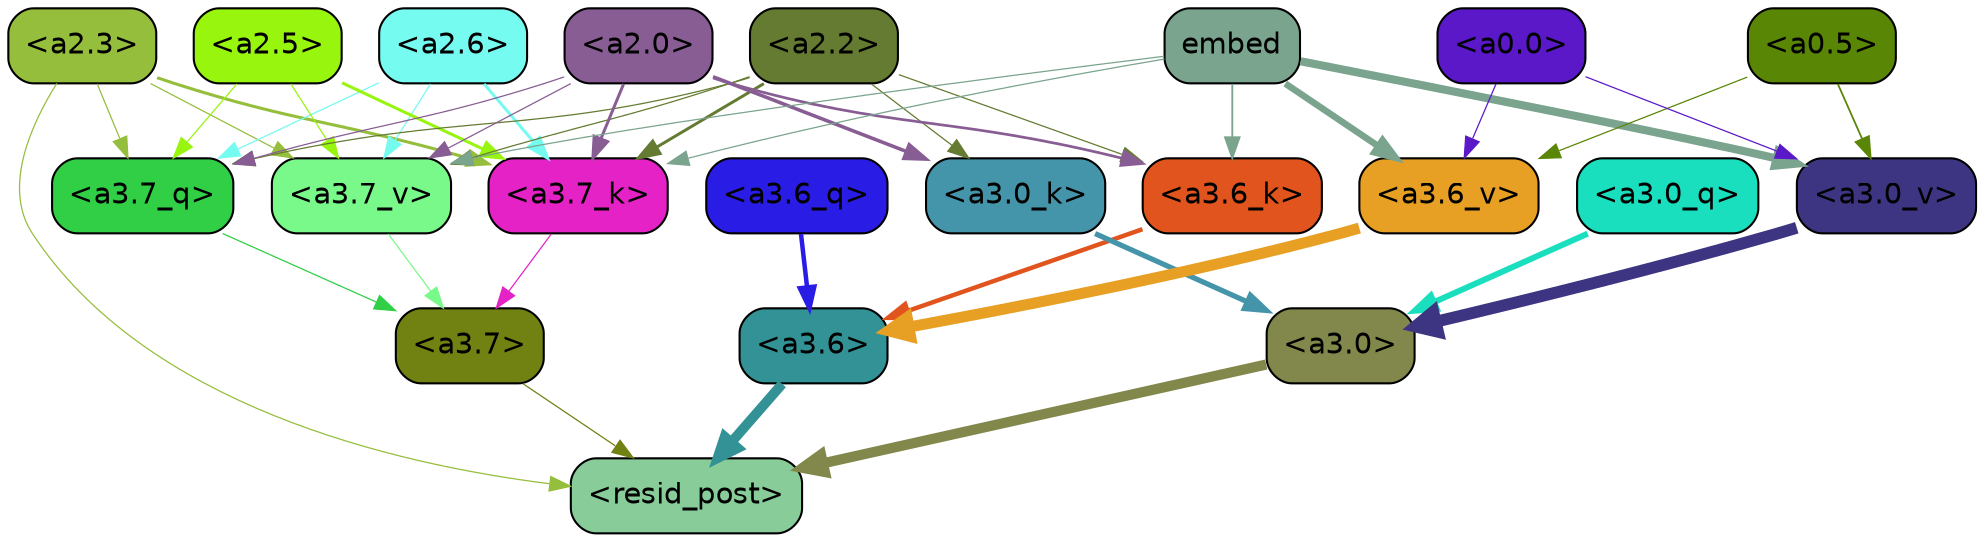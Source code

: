 strict digraph "" {
	graph [bgcolor=transparent,
		layout=dot,
		overlap=false,
		splines=true
	];
	"<a3.7>"	[color=black,
		fillcolor="#718112",
		fontname=Helvetica,
		shape=box,
		style="filled, rounded"];
	"<resid_post>"	[color=black,
		fillcolor="#88cc99",
		fontname=Helvetica,
		shape=box,
		style="filled, rounded"];
	"<a3.7>" -> "<resid_post>"	[color="#718112",
		penwidth=0.6];
	"<a3.6>"	[color=black,
		fillcolor="#329295",
		fontname=Helvetica,
		shape=box,
		style="filled, rounded"];
	"<a3.6>" -> "<resid_post>"	[color="#329295",
		penwidth=4.746312499046326];
	"<a3.0>"	[color=black,
		fillcolor="#82884b",
		fontname=Helvetica,
		shape=box,
		style="filled, rounded"];
	"<a3.0>" -> "<resid_post>"	[color="#82884b",
		penwidth=4.896343111991882];
	"<a2.3>"	[color=black,
		fillcolor="#96be3d",
		fontname=Helvetica,
		shape=box,
		style="filled, rounded"];
	"<a2.3>" -> "<resid_post>"	[color="#96be3d",
		penwidth=0.6];
	"<a3.7_q>"	[color=black,
		fillcolor="#30cf46",
		fontname=Helvetica,
		shape=box,
		style="filled, rounded"];
	"<a2.3>" -> "<a3.7_q>"	[color="#96be3d",
		penwidth=0.6];
	"<a3.7_k>"	[color=black,
		fillcolor="#e522c5",
		fontname=Helvetica,
		shape=box,
		style="filled, rounded"];
	"<a2.3>" -> "<a3.7_k>"	[color="#96be3d",
		penwidth=1.467104621231556];
	"<a3.7_v>"	[color=black,
		fillcolor="#79f989",
		fontname=Helvetica,
		shape=box,
		style="filled, rounded"];
	"<a2.3>" -> "<a3.7_v>"	[color="#96be3d",
		penwidth=0.6];
	"<a3.7_q>" -> "<a3.7>"	[color="#30cf46",
		penwidth=0.6];
	"<a3.6_q>"	[color=black,
		fillcolor="#281ce5",
		fontname=Helvetica,
		shape=box,
		style="filled, rounded"];
	"<a3.6_q>" -> "<a3.6>"	[color="#281ce5",
		penwidth=2.160832464694977];
	"<a3.0_q>"	[color=black,
		fillcolor="#1adfbe",
		fontname=Helvetica,
		shape=box,
		style="filled, rounded"];
	"<a3.0_q>" -> "<a3.0>"	[color="#1adfbe",
		penwidth=2.870753765106201];
	"<a3.7_k>" -> "<a3.7>"	[color="#e522c5",
		penwidth=0.6];
	"<a3.6_k>"	[color=black,
		fillcolor="#e1541d",
		fontname=Helvetica,
		shape=box,
		style="filled, rounded"];
	"<a3.6_k>" -> "<a3.6>"	[color="#e1541d",
		penwidth=2.13908451795578];
	"<a3.0_k>"	[color=black,
		fillcolor="#4595aa",
		fontname=Helvetica,
		shape=box,
		style="filled, rounded"];
	"<a3.0_k>" -> "<a3.0>"	[color="#4595aa",
		penwidth=2.520303964614868];
	"<a3.7_v>" -> "<a3.7>"	[color="#79f989",
		penwidth=0.6];
	"<a3.6_v>"	[color=black,
		fillcolor="#e8a024",
		fontname=Helvetica,
		shape=box,
		style="filled, rounded"];
	"<a3.6_v>" -> "<a3.6>"	[color="#e8a024",
		penwidth=5.297133803367615];
	"<a3.0_v>"	[color=black,
		fillcolor="#3d3582",
		fontname=Helvetica,
		shape=box,
		style="filled, rounded"];
	"<a3.0_v>" -> "<a3.0>"	[color="#3d3582",
		penwidth=5.680712580680847];
	"<a2.6>"	[color=black,
		fillcolor="#76fbf1",
		fontname=Helvetica,
		shape=box,
		style="filled, rounded"];
	"<a2.6>" -> "<a3.7_q>"	[color="#76fbf1",
		penwidth=0.6];
	"<a2.6>" -> "<a3.7_k>"	[color="#76fbf1",
		penwidth=1.4453159049153328];
	"<a2.6>" -> "<a3.7_v>"	[color="#76fbf1",
		penwidth=0.6];
	"<a2.5>"	[color=black,
		fillcolor="#98f50e",
		fontname=Helvetica,
		shape=box,
		style="filled, rounded"];
	"<a2.5>" -> "<a3.7_q>"	[color="#98f50e",
		penwidth=0.6];
	"<a2.5>" -> "<a3.7_k>"	[color="#98f50e",
		penwidth=1.4526091292500496];
	"<a2.5>" -> "<a3.7_v>"	[color="#98f50e",
		penwidth=0.6];
	"<a2.2>"	[color=black,
		fillcolor="#647b31",
		fontname=Helvetica,
		shape=box,
		style="filled, rounded"];
	"<a2.2>" -> "<a3.7_q>"	[color="#647b31",
		penwidth=0.6];
	"<a2.2>" -> "<a3.7_k>"	[color="#647b31",
		penwidth=1.4310357049107552];
	"<a2.2>" -> "<a3.6_k>"	[color="#647b31",
		penwidth=0.6];
	"<a2.2>" -> "<a3.0_k>"	[color="#647b31",
		penwidth=0.6];
	"<a2.2>" -> "<a3.7_v>"	[color="#647b31",
		penwidth=0.6];
	"<a2.0>"	[color=black,
		fillcolor="#885d93",
		fontname=Helvetica,
		shape=box,
		style="filled, rounded"];
	"<a2.0>" -> "<a3.7_q>"	[color="#885d93",
		penwidth=0.6];
	"<a2.0>" -> "<a3.7_k>"	[color="#885d93",
		penwidth=1.4314699843525887];
	"<a2.0>" -> "<a3.6_k>"	[color="#885d93",
		penwidth=1.2950235605239868];
	"<a2.0>" -> "<a3.0_k>"	[color="#885d93",
		penwidth=1.712992787361145];
	"<a2.0>" -> "<a3.7_v>"	[color="#885d93",
		penwidth=0.6];
	embed	[color=black,
		fillcolor="#7ba48e",
		fontname=Helvetica,
		shape=box,
		style="filled, rounded"];
	embed -> "<a3.7_k>"	[color="#7ba48e",
		penwidth=0.6];
	embed -> "<a3.6_k>"	[color="#7ba48e",
		penwidth=0.891706109046936];
	embed -> "<a3.7_v>"	[color="#7ba48e",
		penwidth=0.6];
	embed -> "<a3.6_v>"	[color="#7ba48e",
		penwidth=3.1766927242279053];
	embed -> "<a3.0_v>"	[color="#7ba48e",
		penwidth=3.9005755856633186];
	"<a0.5>"	[color=black,
		fillcolor="#5a8606",
		fontname=Helvetica,
		shape=box,
		style="filled, rounded"];
	"<a0.5>" -> "<a3.6_v>"	[color="#5a8606",
		penwidth=0.6];
	"<a0.5>" -> "<a3.0_v>"	[color="#5a8606",
		penwidth=0.8493617177009583];
	"<a0.0>"	[color=black,
		fillcolor="#5a18c8",
		fontname=Helvetica,
		shape=box,
		style="filled, rounded"];
	"<a0.0>" -> "<a3.6_v>"	[color="#5a18c8",
		penwidth=0.6];
	"<a0.0>" -> "<a3.0_v>"	[color="#5a18c8",
		penwidth=0.6];
}
